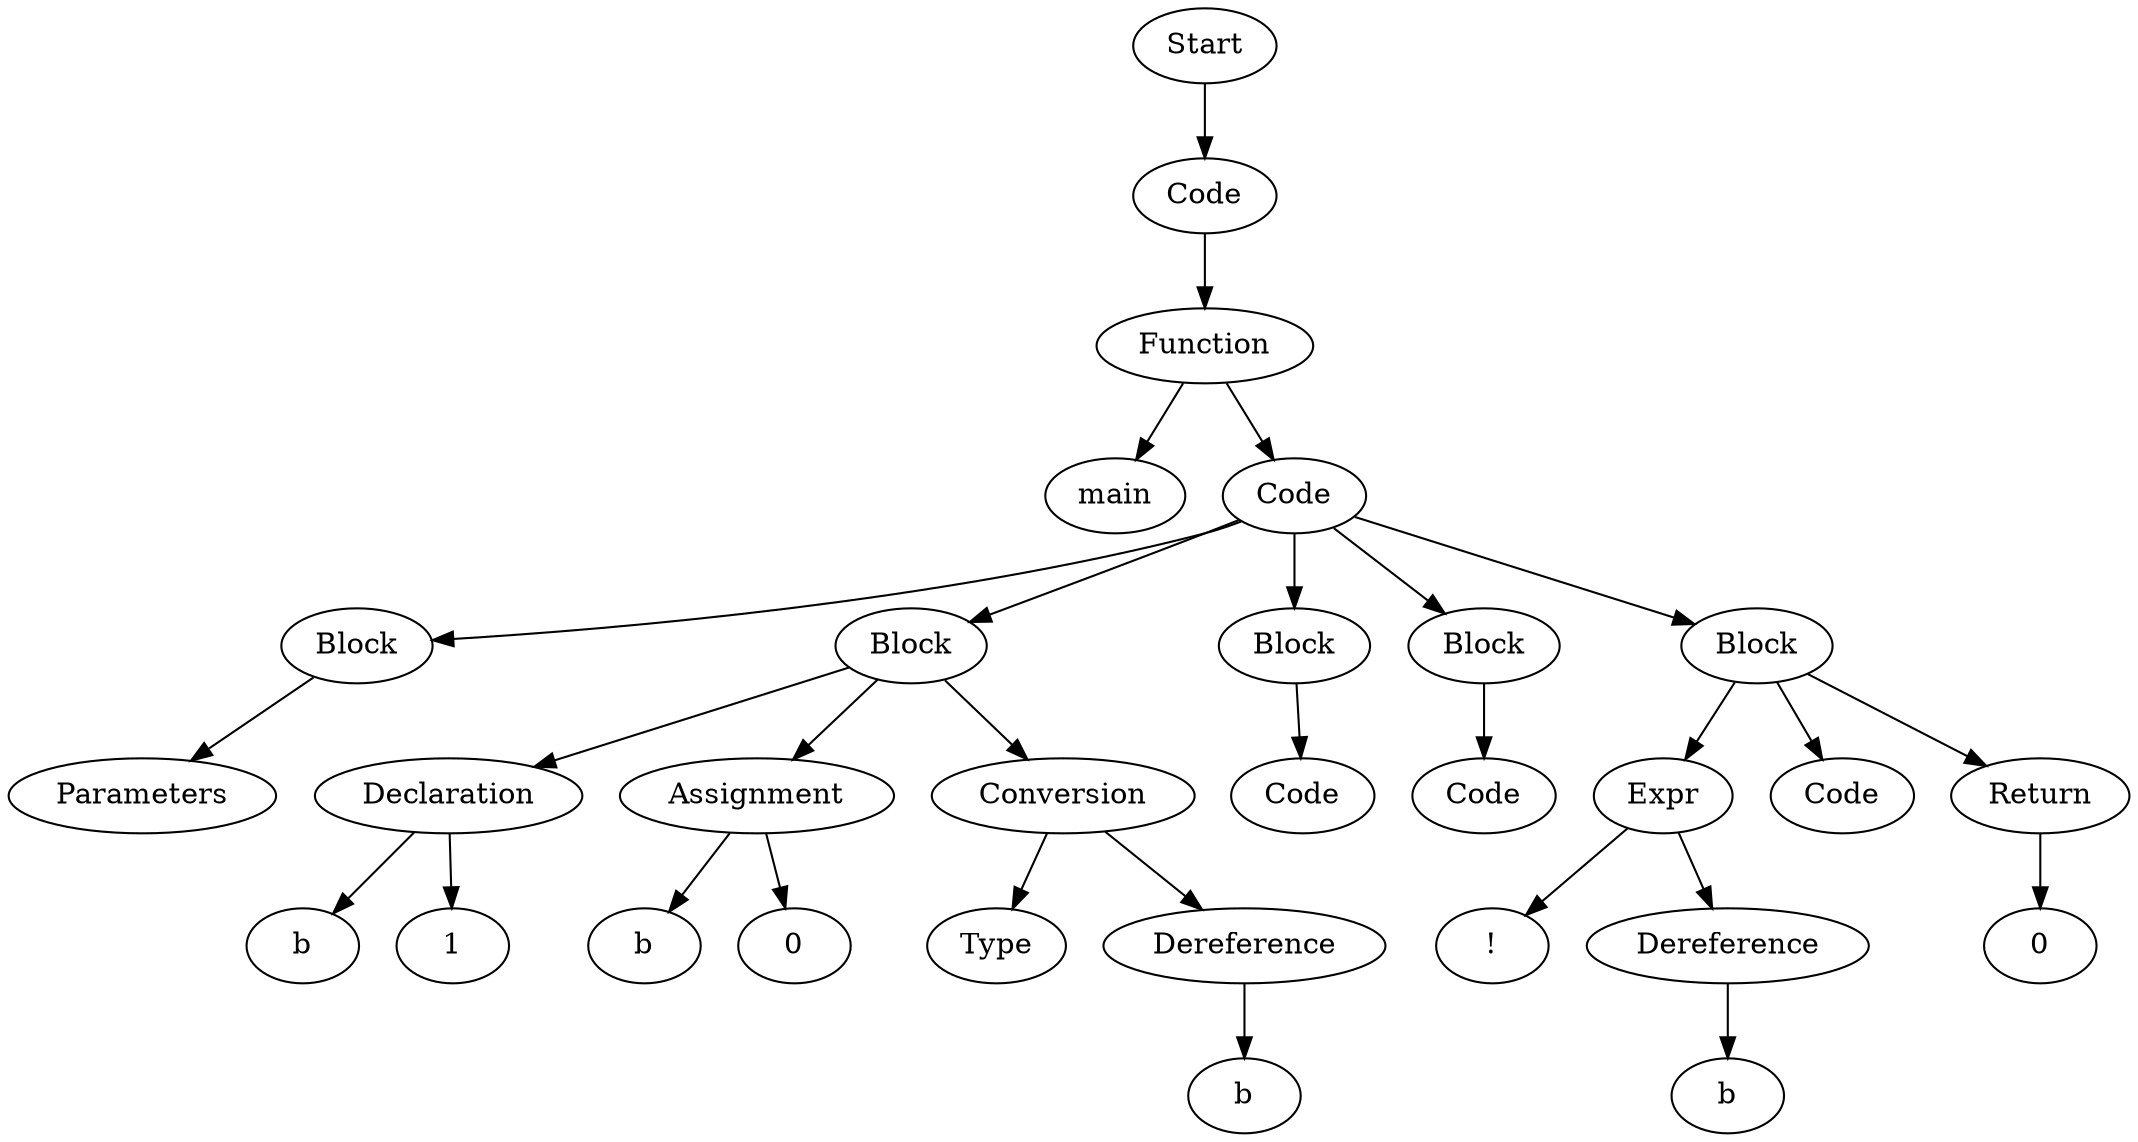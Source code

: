 digraph AST {
  "139136232118240" [label="Start"];
  "139136232118240" -> "139136232118048";
  "139136232118048" [label="Code"];
  "139136232118048" -> "139136232120448";
  "139136232120448" [label="Function"];
  "139136232120448" -> "139136232120976";
  "139136232120448" -> "139136232121648";
  "139136232120976" [label="main"];
  "139136232121648" [label="Code"];
  "139136232121648" -> "139136231867056";
  "139136232121648" -> "139136231873824";
  "139136232121648" -> "139136231874064";
  "139136232121648" -> "139136231879872";
  "139136232121648" -> "139136231879056";
  "139136231867056" [label="Block"];
  "139136231867056" -> "139136232121264";
  "139136232121264" [label="Parameters"];
  "139136231873824" [label="Block"];
  "139136231873824" -> "139136232123808";
  "139136231873824" -> "139136231986160";
  "139136231873824" -> "139136231988224";
  "139136232123808" [label="Declaration"];
  "139136232123808" -> "139136231981648";
  "139136232123808" -> "139136231983952";
  "139136231981648" [label="b"];
  "139136231983952" [label="1"];
  "139136231986160" [label="Assignment"];
  "139136231986160" -> "139136231981840";
  "139136231986160" -> "139136231995472";
  "139136231981840" [label="b"];
  "139136231995472" [label="0"];
  "139136231988224" [label="Conversion"];
  "139136231988224" -> "139136231989376";
  "139136231988224" -> "139136231880400";
  "139136231989376" [label="Type"];
  "139136231880400" [label="Dereference"];
  "139136231880400" -> "139136231995184";
  "139136231995184" [label="b"];
  "139136231874064" [label="Block"];
  "139136231874064" -> "139136231995616";
  "139136231995616" [label="Code"];
  "139136231879872" [label="Block"];
  "139136231879872" -> "139136231990288";
  "139136231990288" [label="Code"];
  "139136231879056" [label="Block"];
  "139136231879056" -> "139136231882128";
  "139136231879056" -> "139136231881216";
  "139136231879056" -> "139136231874592";
  "139136231882128" [label="Expr"];
  "139136231882128" -> "139136231882416";
  "139136231882128" -> "139136231873920";
  "139136231882416" [label="!"];
  "139136231873920" [label="Dereference"];
  "139136231873920" -> "139136231881504";
  "139136231881504" [label="b"];
  "139136231881216" [label="Code"];
  "139136231874592" [label="Return"];
  "139136231874592" -> "139136231869648";
  "139136231869648" [label="0"];
}
